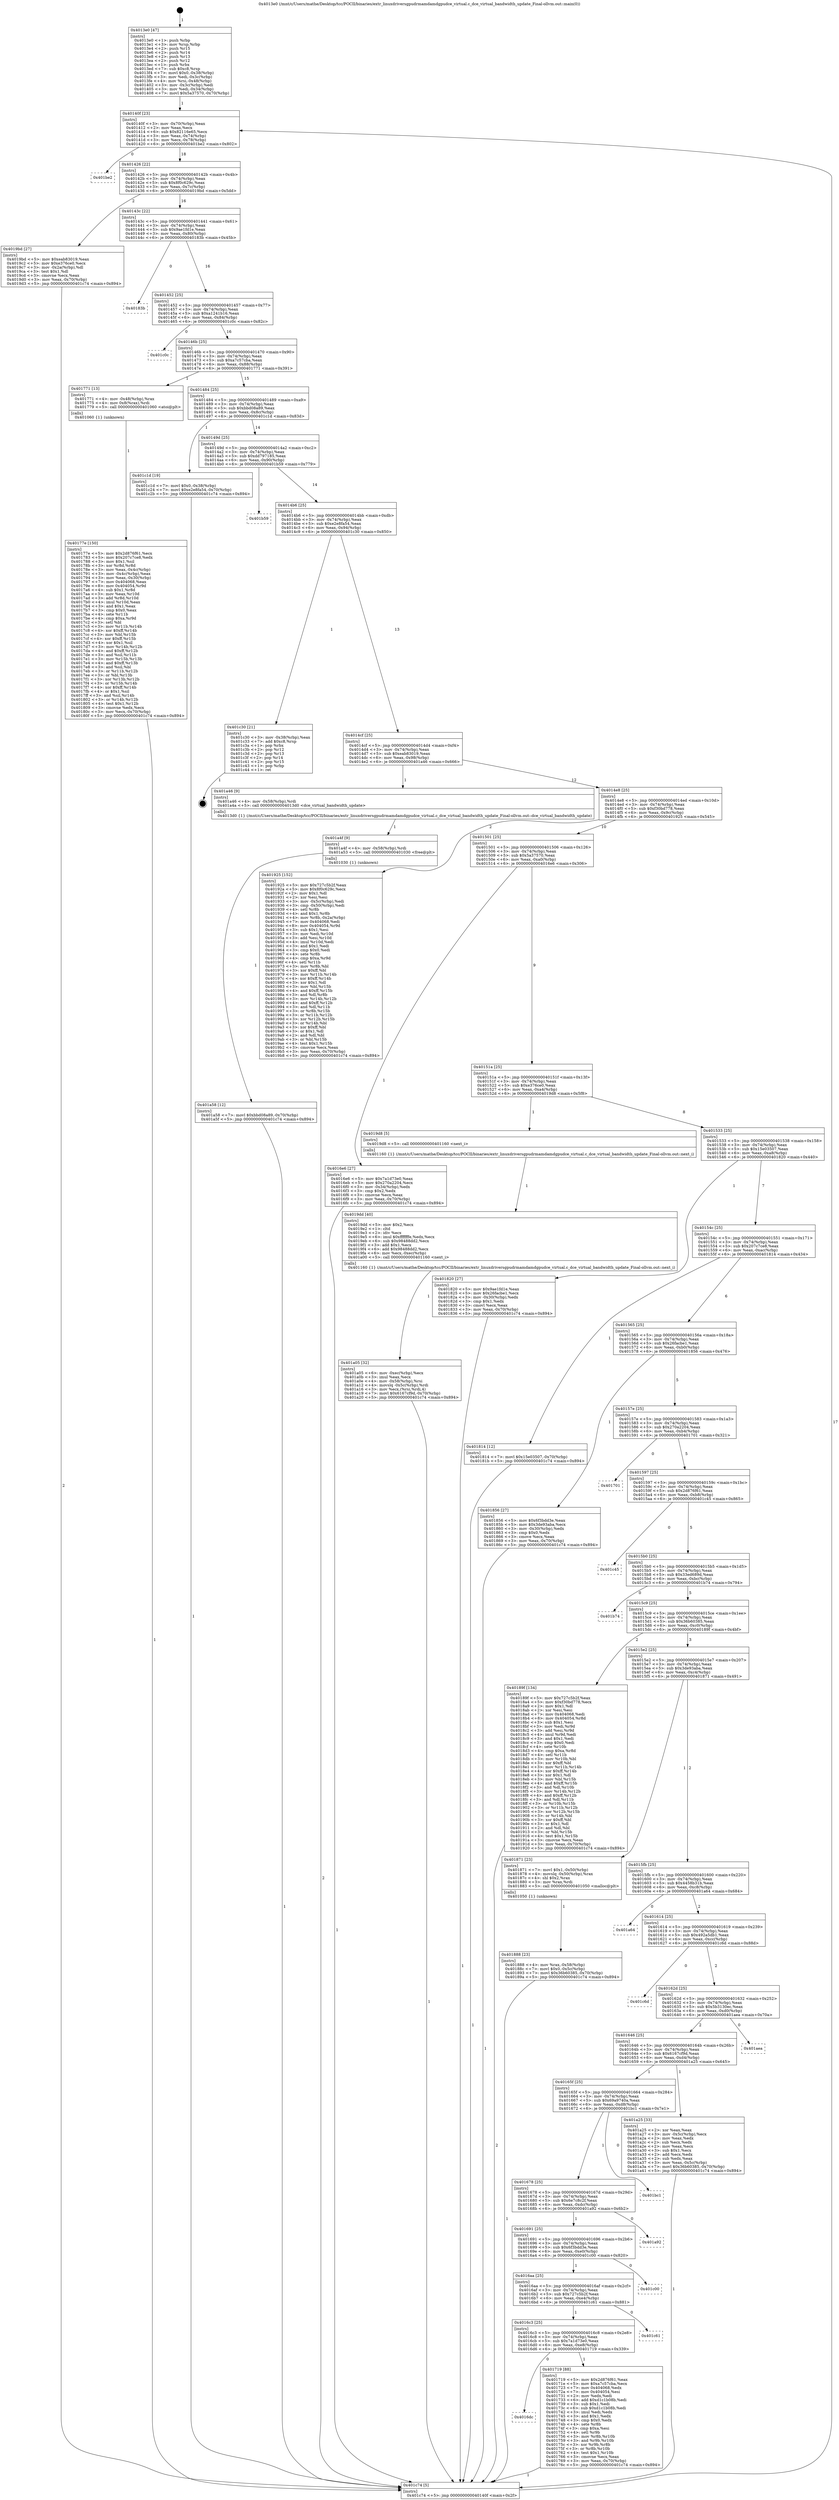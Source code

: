 digraph "0x4013e0" {
  label = "0x4013e0 (/mnt/c/Users/mathe/Desktop/tcc/POCII/binaries/extr_linuxdriversgpudrmamdamdgpudce_virtual.c_dce_virtual_bandwidth_update_Final-ollvm.out::main(0))"
  labelloc = "t"
  node[shape=record]

  Entry [label="",width=0.3,height=0.3,shape=circle,fillcolor=black,style=filled]
  "0x40140f" [label="{
     0x40140f [23]\l
     | [instrs]\l
     &nbsp;&nbsp;0x40140f \<+3\>: mov -0x70(%rbp),%eax\l
     &nbsp;&nbsp;0x401412 \<+2\>: mov %eax,%ecx\l
     &nbsp;&nbsp;0x401414 \<+6\>: sub $0x82116e65,%ecx\l
     &nbsp;&nbsp;0x40141a \<+3\>: mov %eax,-0x74(%rbp)\l
     &nbsp;&nbsp;0x40141d \<+3\>: mov %ecx,-0x78(%rbp)\l
     &nbsp;&nbsp;0x401420 \<+6\>: je 0000000000401be2 \<main+0x802\>\l
  }"]
  "0x401be2" [label="{
     0x401be2\l
  }", style=dashed]
  "0x401426" [label="{
     0x401426 [22]\l
     | [instrs]\l
     &nbsp;&nbsp;0x401426 \<+5\>: jmp 000000000040142b \<main+0x4b\>\l
     &nbsp;&nbsp;0x40142b \<+3\>: mov -0x74(%rbp),%eax\l
     &nbsp;&nbsp;0x40142e \<+5\>: sub $0x8f0c629c,%eax\l
     &nbsp;&nbsp;0x401433 \<+3\>: mov %eax,-0x7c(%rbp)\l
     &nbsp;&nbsp;0x401436 \<+6\>: je 00000000004019bd \<main+0x5dd\>\l
  }"]
  Exit [label="",width=0.3,height=0.3,shape=circle,fillcolor=black,style=filled,peripheries=2]
  "0x4019bd" [label="{
     0x4019bd [27]\l
     | [instrs]\l
     &nbsp;&nbsp;0x4019bd \<+5\>: mov $0xeab83019,%eax\l
     &nbsp;&nbsp;0x4019c2 \<+5\>: mov $0xe376ce0,%ecx\l
     &nbsp;&nbsp;0x4019c7 \<+3\>: mov -0x2a(%rbp),%dl\l
     &nbsp;&nbsp;0x4019ca \<+3\>: test $0x1,%dl\l
     &nbsp;&nbsp;0x4019cd \<+3\>: cmovne %ecx,%eax\l
     &nbsp;&nbsp;0x4019d0 \<+3\>: mov %eax,-0x70(%rbp)\l
     &nbsp;&nbsp;0x4019d3 \<+5\>: jmp 0000000000401c74 \<main+0x894\>\l
  }"]
  "0x40143c" [label="{
     0x40143c [22]\l
     | [instrs]\l
     &nbsp;&nbsp;0x40143c \<+5\>: jmp 0000000000401441 \<main+0x61\>\l
     &nbsp;&nbsp;0x401441 \<+3\>: mov -0x74(%rbp),%eax\l
     &nbsp;&nbsp;0x401444 \<+5\>: sub $0x9ae1fd1e,%eax\l
     &nbsp;&nbsp;0x401449 \<+3\>: mov %eax,-0x80(%rbp)\l
     &nbsp;&nbsp;0x40144c \<+6\>: je 000000000040183b \<main+0x45b\>\l
  }"]
  "0x401a58" [label="{
     0x401a58 [12]\l
     | [instrs]\l
     &nbsp;&nbsp;0x401a58 \<+7\>: movl $0xbbd08a89,-0x70(%rbp)\l
     &nbsp;&nbsp;0x401a5f \<+5\>: jmp 0000000000401c74 \<main+0x894\>\l
  }"]
  "0x40183b" [label="{
     0x40183b\l
  }", style=dashed]
  "0x401452" [label="{
     0x401452 [25]\l
     | [instrs]\l
     &nbsp;&nbsp;0x401452 \<+5\>: jmp 0000000000401457 \<main+0x77\>\l
     &nbsp;&nbsp;0x401457 \<+3\>: mov -0x74(%rbp),%eax\l
     &nbsp;&nbsp;0x40145a \<+5\>: sub $0xa1241b16,%eax\l
     &nbsp;&nbsp;0x40145f \<+6\>: mov %eax,-0x84(%rbp)\l
     &nbsp;&nbsp;0x401465 \<+6\>: je 0000000000401c0c \<main+0x82c\>\l
  }"]
  "0x401a4f" [label="{
     0x401a4f [9]\l
     | [instrs]\l
     &nbsp;&nbsp;0x401a4f \<+4\>: mov -0x58(%rbp),%rdi\l
     &nbsp;&nbsp;0x401a53 \<+5\>: call 0000000000401030 \<free@plt\>\l
     | [calls]\l
     &nbsp;&nbsp;0x401030 \{1\} (unknown)\l
  }"]
  "0x401c0c" [label="{
     0x401c0c\l
  }", style=dashed]
  "0x40146b" [label="{
     0x40146b [25]\l
     | [instrs]\l
     &nbsp;&nbsp;0x40146b \<+5\>: jmp 0000000000401470 \<main+0x90\>\l
     &nbsp;&nbsp;0x401470 \<+3\>: mov -0x74(%rbp),%eax\l
     &nbsp;&nbsp;0x401473 \<+5\>: sub $0xa7c57cba,%eax\l
     &nbsp;&nbsp;0x401478 \<+6\>: mov %eax,-0x88(%rbp)\l
     &nbsp;&nbsp;0x40147e \<+6\>: je 0000000000401771 \<main+0x391\>\l
  }"]
  "0x401a05" [label="{
     0x401a05 [32]\l
     | [instrs]\l
     &nbsp;&nbsp;0x401a05 \<+6\>: mov -0xec(%rbp),%ecx\l
     &nbsp;&nbsp;0x401a0b \<+3\>: imul %eax,%ecx\l
     &nbsp;&nbsp;0x401a0e \<+4\>: mov -0x58(%rbp),%rsi\l
     &nbsp;&nbsp;0x401a12 \<+4\>: movslq -0x5c(%rbp),%rdi\l
     &nbsp;&nbsp;0x401a16 \<+3\>: mov %ecx,(%rsi,%rdi,4)\l
     &nbsp;&nbsp;0x401a19 \<+7\>: movl $0x6167cf9d,-0x70(%rbp)\l
     &nbsp;&nbsp;0x401a20 \<+5\>: jmp 0000000000401c74 \<main+0x894\>\l
  }"]
  "0x401771" [label="{
     0x401771 [13]\l
     | [instrs]\l
     &nbsp;&nbsp;0x401771 \<+4\>: mov -0x48(%rbp),%rax\l
     &nbsp;&nbsp;0x401775 \<+4\>: mov 0x8(%rax),%rdi\l
     &nbsp;&nbsp;0x401779 \<+5\>: call 0000000000401060 \<atoi@plt\>\l
     | [calls]\l
     &nbsp;&nbsp;0x401060 \{1\} (unknown)\l
  }"]
  "0x401484" [label="{
     0x401484 [25]\l
     | [instrs]\l
     &nbsp;&nbsp;0x401484 \<+5\>: jmp 0000000000401489 \<main+0xa9\>\l
     &nbsp;&nbsp;0x401489 \<+3\>: mov -0x74(%rbp),%eax\l
     &nbsp;&nbsp;0x40148c \<+5\>: sub $0xbbd08a89,%eax\l
     &nbsp;&nbsp;0x401491 \<+6\>: mov %eax,-0x8c(%rbp)\l
     &nbsp;&nbsp;0x401497 \<+6\>: je 0000000000401c1d \<main+0x83d\>\l
  }"]
  "0x4019dd" [label="{
     0x4019dd [40]\l
     | [instrs]\l
     &nbsp;&nbsp;0x4019dd \<+5\>: mov $0x2,%ecx\l
     &nbsp;&nbsp;0x4019e2 \<+1\>: cltd\l
     &nbsp;&nbsp;0x4019e3 \<+2\>: idiv %ecx\l
     &nbsp;&nbsp;0x4019e5 \<+6\>: imul $0xfffffffe,%edx,%ecx\l
     &nbsp;&nbsp;0x4019eb \<+6\>: sub $0x98488dd2,%ecx\l
     &nbsp;&nbsp;0x4019f1 \<+3\>: add $0x1,%ecx\l
     &nbsp;&nbsp;0x4019f4 \<+6\>: add $0x98488dd2,%ecx\l
     &nbsp;&nbsp;0x4019fa \<+6\>: mov %ecx,-0xec(%rbp)\l
     &nbsp;&nbsp;0x401a00 \<+5\>: call 0000000000401160 \<next_i\>\l
     | [calls]\l
     &nbsp;&nbsp;0x401160 \{1\} (/mnt/c/Users/mathe/Desktop/tcc/POCII/binaries/extr_linuxdriversgpudrmamdamdgpudce_virtual.c_dce_virtual_bandwidth_update_Final-ollvm.out::next_i)\l
  }"]
  "0x401c1d" [label="{
     0x401c1d [19]\l
     | [instrs]\l
     &nbsp;&nbsp;0x401c1d \<+7\>: movl $0x0,-0x38(%rbp)\l
     &nbsp;&nbsp;0x401c24 \<+7\>: movl $0xe2e8fa54,-0x70(%rbp)\l
     &nbsp;&nbsp;0x401c2b \<+5\>: jmp 0000000000401c74 \<main+0x894\>\l
  }"]
  "0x40149d" [label="{
     0x40149d [25]\l
     | [instrs]\l
     &nbsp;&nbsp;0x40149d \<+5\>: jmp 00000000004014a2 \<main+0xc2\>\l
     &nbsp;&nbsp;0x4014a2 \<+3\>: mov -0x74(%rbp),%eax\l
     &nbsp;&nbsp;0x4014a5 \<+5\>: sub $0xdd797185,%eax\l
     &nbsp;&nbsp;0x4014aa \<+6\>: mov %eax,-0x90(%rbp)\l
     &nbsp;&nbsp;0x4014b0 \<+6\>: je 0000000000401b59 \<main+0x779\>\l
  }"]
  "0x401888" [label="{
     0x401888 [23]\l
     | [instrs]\l
     &nbsp;&nbsp;0x401888 \<+4\>: mov %rax,-0x58(%rbp)\l
     &nbsp;&nbsp;0x40188c \<+7\>: movl $0x0,-0x5c(%rbp)\l
     &nbsp;&nbsp;0x401893 \<+7\>: movl $0x36b60385,-0x70(%rbp)\l
     &nbsp;&nbsp;0x40189a \<+5\>: jmp 0000000000401c74 \<main+0x894\>\l
  }"]
  "0x401b59" [label="{
     0x401b59\l
  }", style=dashed]
  "0x4014b6" [label="{
     0x4014b6 [25]\l
     | [instrs]\l
     &nbsp;&nbsp;0x4014b6 \<+5\>: jmp 00000000004014bb \<main+0xdb\>\l
     &nbsp;&nbsp;0x4014bb \<+3\>: mov -0x74(%rbp),%eax\l
     &nbsp;&nbsp;0x4014be \<+5\>: sub $0xe2e8fa54,%eax\l
     &nbsp;&nbsp;0x4014c3 \<+6\>: mov %eax,-0x94(%rbp)\l
     &nbsp;&nbsp;0x4014c9 \<+6\>: je 0000000000401c30 \<main+0x850\>\l
  }"]
  "0x40177e" [label="{
     0x40177e [150]\l
     | [instrs]\l
     &nbsp;&nbsp;0x40177e \<+5\>: mov $0x2d876f61,%ecx\l
     &nbsp;&nbsp;0x401783 \<+5\>: mov $0x207c7ce8,%edx\l
     &nbsp;&nbsp;0x401788 \<+3\>: mov $0x1,%sil\l
     &nbsp;&nbsp;0x40178b \<+3\>: xor %r8d,%r8d\l
     &nbsp;&nbsp;0x40178e \<+3\>: mov %eax,-0x4c(%rbp)\l
     &nbsp;&nbsp;0x401791 \<+3\>: mov -0x4c(%rbp),%eax\l
     &nbsp;&nbsp;0x401794 \<+3\>: mov %eax,-0x30(%rbp)\l
     &nbsp;&nbsp;0x401797 \<+7\>: mov 0x404068,%eax\l
     &nbsp;&nbsp;0x40179e \<+8\>: mov 0x404054,%r9d\l
     &nbsp;&nbsp;0x4017a6 \<+4\>: sub $0x1,%r8d\l
     &nbsp;&nbsp;0x4017aa \<+3\>: mov %eax,%r10d\l
     &nbsp;&nbsp;0x4017ad \<+3\>: add %r8d,%r10d\l
     &nbsp;&nbsp;0x4017b0 \<+4\>: imul %r10d,%eax\l
     &nbsp;&nbsp;0x4017b4 \<+3\>: and $0x1,%eax\l
     &nbsp;&nbsp;0x4017b7 \<+3\>: cmp $0x0,%eax\l
     &nbsp;&nbsp;0x4017ba \<+4\>: sete %r11b\l
     &nbsp;&nbsp;0x4017be \<+4\>: cmp $0xa,%r9d\l
     &nbsp;&nbsp;0x4017c2 \<+3\>: setl %bl\l
     &nbsp;&nbsp;0x4017c5 \<+3\>: mov %r11b,%r14b\l
     &nbsp;&nbsp;0x4017c8 \<+4\>: xor $0xff,%r14b\l
     &nbsp;&nbsp;0x4017cc \<+3\>: mov %bl,%r15b\l
     &nbsp;&nbsp;0x4017cf \<+4\>: xor $0xff,%r15b\l
     &nbsp;&nbsp;0x4017d3 \<+4\>: xor $0x1,%sil\l
     &nbsp;&nbsp;0x4017d7 \<+3\>: mov %r14b,%r12b\l
     &nbsp;&nbsp;0x4017da \<+4\>: and $0xff,%r12b\l
     &nbsp;&nbsp;0x4017de \<+3\>: and %sil,%r11b\l
     &nbsp;&nbsp;0x4017e1 \<+3\>: mov %r15b,%r13b\l
     &nbsp;&nbsp;0x4017e4 \<+4\>: and $0xff,%r13b\l
     &nbsp;&nbsp;0x4017e8 \<+3\>: and %sil,%bl\l
     &nbsp;&nbsp;0x4017eb \<+3\>: or %r11b,%r12b\l
     &nbsp;&nbsp;0x4017ee \<+3\>: or %bl,%r13b\l
     &nbsp;&nbsp;0x4017f1 \<+3\>: xor %r13b,%r12b\l
     &nbsp;&nbsp;0x4017f4 \<+3\>: or %r15b,%r14b\l
     &nbsp;&nbsp;0x4017f7 \<+4\>: xor $0xff,%r14b\l
     &nbsp;&nbsp;0x4017fb \<+4\>: or $0x1,%sil\l
     &nbsp;&nbsp;0x4017ff \<+3\>: and %sil,%r14b\l
     &nbsp;&nbsp;0x401802 \<+3\>: or %r14b,%r12b\l
     &nbsp;&nbsp;0x401805 \<+4\>: test $0x1,%r12b\l
     &nbsp;&nbsp;0x401809 \<+3\>: cmovne %edx,%ecx\l
     &nbsp;&nbsp;0x40180c \<+3\>: mov %ecx,-0x70(%rbp)\l
     &nbsp;&nbsp;0x40180f \<+5\>: jmp 0000000000401c74 \<main+0x894\>\l
  }"]
  "0x401c30" [label="{
     0x401c30 [21]\l
     | [instrs]\l
     &nbsp;&nbsp;0x401c30 \<+3\>: mov -0x38(%rbp),%eax\l
     &nbsp;&nbsp;0x401c33 \<+7\>: add $0xc8,%rsp\l
     &nbsp;&nbsp;0x401c3a \<+1\>: pop %rbx\l
     &nbsp;&nbsp;0x401c3b \<+2\>: pop %r12\l
     &nbsp;&nbsp;0x401c3d \<+2\>: pop %r13\l
     &nbsp;&nbsp;0x401c3f \<+2\>: pop %r14\l
     &nbsp;&nbsp;0x401c41 \<+2\>: pop %r15\l
     &nbsp;&nbsp;0x401c43 \<+1\>: pop %rbp\l
     &nbsp;&nbsp;0x401c44 \<+1\>: ret\l
  }"]
  "0x4014cf" [label="{
     0x4014cf [25]\l
     | [instrs]\l
     &nbsp;&nbsp;0x4014cf \<+5\>: jmp 00000000004014d4 \<main+0xf4\>\l
     &nbsp;&nbsp;0x4014d4 \<+3\>: mov -0x74(%rbp),%eax\l
     &nbsp;&nbsp;0x4014d7 \<+5\>: sub $0xeab83019,%eax\l
     &nbsp;&nbsp;0x4014dc \<+6\>: mov %eax,-0x98(%rbp)\l
     &nbsp;&nbsp;0x4014e2 \<+6\>: je 0000000000401a46 \<main+0x666\>\l
  }"]
  "0x4016dc" [label="{
     0x4016dc\l
  }", style=dashed]
  "0x401a46" [label="{
     0x401a46 [9]\l
     | [instrs]\l
     &nbsp;&nbsp;0x401a46 \<+4\>: mov -0x58(%rbp),%rdi\l
     &nbsp;&nbsp;0x401a4a \<+5\>: call 00000000004013d0 \<dce_virtual_bandwidth_update\>\l
     | [calls]\l
     &nbsp;&nbsp;0x4013d0 \{1\} (/mnt/c/Users/mathe/Desktop/tcc/POCII/binaries/extr_linuxdriversgpudrmamdamdgpudce_virtual.c_dce_virtual_bandwidth_update_Final-ollvm.out::dce_virtual_bandwidth_update)\l
  }"]
  "0x4014e8" [label="{
     0x4014e8 [25]\l
     | [instrs]\l
     &nbsp;&nbsp;0x4014e8 \<+5\>: jmp 00000000004014ed \<main+0x10d\>\l
     &nbsp;&nbsp;0x4014ed \<+3\>: mov -0x74(%rbp),%eax\l
     &nbsp;&nbsp;0x4014f0 \<+5\>: sub $0xf30bd778,%eax\l
     &nbsp;&nbsp;0x4014f5 \<+6\>: mov %eax,-0x9c(%rbp)\l
     &nbsp;&nbsp;0x4014fb \<+6\>: je 0000000000401925 \<main+0x545\>\l
  }"]
  "0x401719" [label="{
     0x401719 [88]\l
     | [instrs]\l
     &nbsp;&nbsp;0x401719 \<+5\>: mov $0x2d876f61,%eax\l
     &nbsp;&nbsp;0x40171e \<+5\>: mov $0xa7c57cba,%ecx\l
     &nbsp;&nbsp;0x401723 \<+7\>: mov 0x404068,%edx\l
     &nbsp;&nbsp;0x40172a \<+7\>: mov 0x404054,%esi\l
     &nbsp;&nbsp;0x401731 \<+2\>: mov %edx,%edi\l
     &nbsp;&nbsp;0x401733 \<+6\>: add $0xd1c1b08b,%edi\l
     &nbsp;&nbsp;0x401739 \<+3\>: sub $0x1,%edi\l
     &nbsp;&nbsp;0x40173c \<+6\>: sub $0xd1c1b08b,%edi\l
     &nbsp;&nbsp;0x401742 \<+3\>: imul %edi,%edx\l
     &nbsp;&nbsp;0x401745 \<+3\>: and $0x1,%edx\l
     &nbsp;&nbsp;0x401748 \<+3\>: cmp $0x0,%edx\l
     &nbsp;&nbsp;0x40174b \<+4\>: sete %r8b\l
     &nbsp;&nbsp;0x40174f \<+3\>: cmp $0xa,%esi\l
     &nbsp;&nbsp;0x401752 \<+4\>: setl %r9b\l
     &nbsp;&nbsp;0x401756 \<+3\>: mov %r8b,%r10b\l
     &nbsp;&nbsp;0x401759 \<+3\>: and %r9b,%r10b\l
     &nbsp;&nbsp;0x40175c \<+3\>: xor %r9b,%r8b\l
     &nbsp;&nbsp;0x40175f \<+3\>: or %r8b,%r10b\l
     &nbsp;&nbsp;0x401762 \<+4\>: test $0x1,%r10b\l
     &nbsp;&nbsp;0x401766 \<+3\>: cmovne %ecx,%eax\l
     &nbsp;&nbsp;0x401769 \<+3\>: mov %eax,-0x70(%rbp)\l
     &nbsp;&nbsp;0x40176c \<+5\>: jmp 0000000000401c74 \<main+0x894\>\l
  }"]
  "0x401925" [label="{
     0x401925 [152]\l
     | [instrs]\l
     &nbsp;&nbsp;0x401925 \<+5\>: mov $0x727c5b2f,%eax\l
     &nbsp;&nbsp;0x40192a \<+5\>: mov $0x8f0c629c,%ecx\l
     &nbsp;&nbsp;0x40192f \<+2\>: mov $0x1,%dl\l
     &nbsp;&nbsp;0x401931 \<+2\>: xor %esi,%esi\l
     &nbsp;&nbsp;0x401933 \<+3\>: mov -0x5c(%rbp),%edi\l
     &nbsp;&nbsp;0x401936 \<+3\>: cmp -0x50(%rbp),%edi\l
     &nbsp;&nbsp;0x401939 \<+4\>: setl %r8b\l
     &nbsp;&nbsp;0x40193d \<+4\>: and $0x1,%r8b\l
     &nbsp;&nbsp;0x401941 \<+4\>: mov %r8b,-0x2a(%rbp)\l
     &nbsp;&nbsp;0x401945 \<+7\>: mov 0x404068,%edi\l
     &nbsp;&nbsp;0x40194c \<+8\>: mov 0x404054,%r9d\l
     &nbsp;&nbsp;0x401954 \<+3\>: sub $0x1,%esi\l
     &nbsp;&nbsp;0x401957 \<+3\>: mov %edi,%r10d\l
     &nbsp;&nbsp;0x40195a \<+3\>: add %esi,%r10d\l
     &nbsp;&nbsp;0x40195d \<+4\>: imul %r10d,%edi\l
     &nbsp;&nbsp;0x401961 \<+3\>: and $0x1,%edi\l
     &nbsp;&nbsp;0x401964 \<+3\>: cmp $0x0,%edi\l
     &nbsp;&nbsp;0x401967 \<+4\>: sete %r8b\l
     &nbsp;&nbsp;0x40196b \<+4\>: cmp $0xa,%r9d\l
     &nbsp;&nbsp;0x40196f \<+4\>: setl %r11b\l
     &nbsp;&nbsp;0x401973 \<+3\>: mov %r8b,%bl\l
     &nbsp;&nbsp;0x401976 \<+3\>: xor $0xff,%bl\l
     &nbsp;&nbsp;0x401979 \<+3\>: mov %r11b,%r14b\l
     &nbsp;&nbsp;0x40197c \<+4\>: xor $0xff,%r14b\l
     &nbsp;&nbsp;0x401980 \<+3\>: xor $0x1,%dl\l
     &nbsp;&nbsp;0x401983 \<+3\>: mov %bl,%r15b\l
     &nbsp;&nbsp;0x401986 \<+4\>: and $0xff,%r15b\l
     &nbsp;&nbsp;0x40198a \<+3\>: and %dl,%r8b\l
     &nbsp;&nbsp;0x40198d \<+3\>: mov %r14b,%r12b\l
     &nbsp;&nbsp;0x401990 \<+4\>: and $0xff,%r12b\l
     &nbsp;&nbsp;0x401994 \<+3\>: and %dl,%r11b\l
     &nbsp;&nbsp;0x401997 \<+3\>: or %r8b,%r15b\l
     &nbsp;&nbsp;0x40199a \<+3\>: or %r11b,%r12b\l
     &nbsp;&nbsp;0x40199d \<+3\>: xor %r12b,%r15b\l
     &nbsp;&nbsp;0x4019a0 \<+3\>: or %r14b,%bl\l
     &nbsp;&nbsp;0x4019a3 \<+3\>: xor $0xff,%bl\l
     &nbsp;&nbsp;0x4019a6 \<+3\>: or $0x1,%dl\l
     &nbsp;&nbsp;0x4019a9 \<+2\>: and %dl,%bl\l
     &nbsp;&nbsp;0x4019ab \<+3\>: or %bl,%r15b\l
     &nbsp;&nbsp;0x4019ae \<+4\>: test $0x1,%r15b\l
     &nbsp;&nbsp;0x4019b2 \<+3\>: cmovne %ecx,%eax\l
     &nbsp;&nbsp;0x4019b5 \<+3\>: mov %eax,-0x70(%rbp)\l
     &nbsp;&nbsp;0x4019b8 \<+5\>: jmp 0000000000401c74 \<main+0x894\>\l
  }"]
  "0x401501" [label="{
     0x401501 [25]\l
     | [instrs]\l
     &nbsp;&nbsp;0x401501 \<+5\>: jmp 0000000000401506 \<main+0x126\>\l
     &nbsp;&nbsp;0x401506 \<+3\>: mov -0x74(%rbp),%eax\l
     &nbsp;&nbsp;0x401509 \<+5\>: sub $0x5a37570,%eax\l
     &nbsp;&nbsp;0x40150e \<+6\>: mov %eax,-0xa0(%rbp)\l
     &nbsp;&nbsp;0x401514 \<+6\>: je 00000000004016e6 \<main+0x306\>\l
  }"]
  "0x4016c3" [label="{
     0x4016c3 [25]\l
     | [instrs]\l
     &nbsp;&nbsp;0x4016c3 \<+5\>: jmp 00000000004016c8 \<main+0x2e8\>\l
     &nbsp;&nbsp;0x4016c8 \<+3\>: mov -0x74(%rbp),%eax\l
     &nbsp;&nbsp;0x4016cb \<+5\>: sub $0x7a1d73e0,%eax\l
     &nbsp;&nbsp;0x4016d0 \<+6\>: mov %eax,-0xe8(%rbp)\l
     &nbsp;&nbsp;0x4016d6 \<+6\>: je 0000000000401719 \<main+0x339\>\l
  }"]
  "0x4016e6" [label="{
     0x4016e6 [27]\l
     | [instrs]\l
     &nbsp;&nbsp;0x4016e6 \<+5\>: mov $0x7a1d73e0,%eax\l
     &nbsp;&nbsp;0x4016eb \<+5\>: mov $0x270a2204,%ecx\l
     &nbsp;&nbsp;0x4016f0 \<+3\>: mov -0x34(%rbp),%edx\l
     &nbsp;&nbsp;0x4016f3 \<+3\>: cmp $0x2,%edx\l
     &nbsp;&nbsp;0x4016f6 \<+3\>: cmovne %ecx,%eax\l
     &nbsp;&nbsp;0x4016f9 \<+3\>: mov %eax,-0x70(%rbp)\l
     &nbsp;&nbsp;0x4016fc \<+5\>: jmp 0000000000401c74 \<main+0x894\>\l
  }"]
  "0x40151a" [label="{
     0x40151a [25]\l
     | [instrs]\l
     &nbsp;&nbsp;0x40151a \<+5\>: jmp 000000000040151f \<main+0x13f\>\l
     &nbsp;&nbsp;0x40151f \<+3\>: mov -0x74(%rbp),%eax\l
     &nbsp;&nbsp;0x401522 \<+5\>: sub $0xe376ce0,%eax\l
     &nbsp;&nbsp;0x401527 \<+6\>: mov %eax,-0xa4(%rbp)\l
     &nbsp;&nbsp;0x40152d \<+6\>: je 00000000004019d8 \<main+0x5f8\>\l
  }"]
  "0x401c74" [label="{
     0x401c74 [5]\l
     | [instrs]\l
     &nbsp;&nbsp;0x401c74 \<+5\>: jmp 000000000040140f \<main+0x2f\>\l
  }"]
  "0x4013e0" [label="{
     0x4013e0 [47]\l
     | [instrs]\l
     &nbsp;&nbsp;0x4013e0 \<+1\>: push %rbp\l
     &nbsp;&nbsp;0x4013e1 \<+3\>: mov %rsp,%rbp\l
     &nbsp;&nbsp;0x4013e4 \<+2\>: push %r15\l
     &nbsp;&nbsp;0x4013e6 \<+2\>: push %r14\l
     &nbsp;&nbsp;0x4013e8 \<+2\>: push %r13\l
     &nbsp;&nbsp;0x4013ea \<+2\>: push %r12\l
     &nbsp;&nbsp;0x4013ec \<+1\>: push %rbx\l
     &nbsp;&nbsp;0x4013ed \<+7\>: sub $0xc8,%rsp\l
     &nbsp;&nbsp;0x4013f4 \<+7\>: movl $0x0,-0x38(%rbp)\l
     &nbsp;&nbsp;0x4013fb \<+3\>: mov %edi,-0x3c(%rbp)\l
     &nbsp;&nbsp;0x4013fe \<+4\>: mov %rsi,-0x48(%rbp)\l
     &nbsp;&nbsp;0x401402 \<+3\>: mov -0x3c(%rbp),%edi\l
     &nbsp;&nbsp;0x401405 \<+3\>: mov %edi,-0x34(%rbp)\l
     &nbsp;&nbsp;0x401408 \<+7\>: movl $0x5a37570,-0x70(%rbp)\l
  }"]
  "0x401c61" [label="{
     0x401c61\l
  }", style=dashed]
  "0x4019d8" [label="{
     0x4019d8 [5]\l
     | [instrs]\l
     &nbsp;&nbsp;0x4019d8 \<+5\>: call 0000000000401160 \<next_i\>\l
     | [calls]\l
     &nbsp;&nbsp;0x401160 \{1\} (/mnt/c/Users/mathe/Desktop/tcc/POCII/binaries/extr_linuxdriversgpudrmamdamdgpudce_virtual.c_dce_virtual_bandwidth_update_Final-ollvm.out::next_i)\l
  }"]
  "0x401533" [label="{
     0x401533 [25]\l
     | [instrs]\l
     &nbsp;&nbsp;0x401533 \<+5\>: jmp 0000000000401538 \<main+0x158\>\l
     &nbsp;&nbsp;0x401538 \<+3\>: mov -0x74(%rbp),%eax\l
     &nbsp;&nbsp;0x40153b \<+5\>: sub $0x15e03507,%eax\l
     &nbsp;&nbsp;0x401540 \<+6\>: mov %eax,-0xa8(%rbp)\l
     &nbsp;&nbsp;0x401546 \<+6\>: je 0000000000401820 \<main+0x440\>\l
  }"]
  "0x4016aa" [label="{
     0x4016aa [25]\l
     | [instrs]\l
     &nbsp;&nbsp;0x4016aa \<+5\>: jmp 00000000004016af \<main+0x2cf\>\l
     &nbsp;&nbsp;0x4016af \<+3\>: mov -0x74(%rbp),%eax\l
     &nbsp;&nbsp;0x4016b2 \<+5\>: sub $0x727c5b2f,%eax\l
     &nbsp;&nbsp;0x4016b7 \<+6\>: mov %eax,-0xe4(%rbp)\l
     &nbsp;&nbsp;0x4016bd \<+6\>: je 0000000000401c61 \<main+0x881\>\l
  }"]
  "0x401820" [label="{
     0x401820 [27]\l
     | [instrs]\l
     &nbsp;&nbsp;0x401820 \<+5\>: mov $0x9ae1fd1e,%eax\l
     &nbsp;&nbsp;0x401825 \<+5\>: mov $0x26facbe1,%ecx\l
     &nbsp;&nbsp;0x40182a \<+3\>: mov -0x30(%rbp),%edx\l
     &nbsp;&nbsp;0x40182d \<+3\>: cmp $0x1,%edx\l
     &nbsp;&nbsp;0x401830 \<+3\>: cmovl %ecx,%eax\l
     &nbsp;&nbsp;0x401833 \<+3\>: mov %eax,-0x70(%rbp)\l
     &nbsp;&nbsp;0x401836 \<+5\>: jmp 0000000000401c74 \<main+0x894\>\l
  }"]
  "0x40154c" [label="{
     0x40154c [25]\l
     | [instrs]\l
     &nbsp;&nbsp;0x40154c \<+5\>: jmp 0000000000401551 \<main+0x171\>\l
     &nbsp;&nbsp;0x401551 \<+3\>: mov -0x74(%rbp),%eax\l
     &nbsp;&nbsp;0x401554 \<+5\>: sub $0x207c7ce8,%eax\l
     &nbsp;&nbsp;0x401559 \<+6\>: mov %eax,-0xac(%rbp)\l
     &nbsp;&nbsp;0x40155f \<+6\>: je 0000000000401814 \<main+0x434\>\l
  }"]
  "0x401c00" [label="{
     0x401c00\l
  }", style=dashed]
  "0x401814" [label="{
     0x401814 [12]\l
     | [instrs]\l
     &nbsp;&nbsp;0x401814 \<+7\>: movl $0x15e03507,-0x70(%rbp)\l
     &nbsp;&nbsp;0x40181b \<+5\>: jmp 0000000000401c74 \<main+0x894\>\l
  }"]
  "0x401565" [label="{
     0x401565 [25]\l
     | [instrs]\l
     &nbsp;&nbsp;0x401565 \<+5\>: jmp 000000000040156a \<main+0x18a\>\l
     &nbsp;&nbsp;0x40156a \<+3\>: mov -0x74(%rbp),%eax\l
     &nbsp;&nbsp;0x40156d \<+5\>: sub $0x26facbe1,%eax\l
     &nbsp;&nbsp;0x401572 \<+6\>: mov %eax,-0xb0(%rbp)\l
     &nbsp;&nbsp;0x401578 \<+6\>: je 0000000000401856 \<main+0x476\>\l
  }"]
  "0x401691" [label="{
     0x401691 [25]\l
     | [instrs]\l
     &nbsp;&nbsp;0x401691 \<+5\>: jmp 0000000000401696 \<main+0x2b6\>\l
     &nbsp;&nbsp;0x401696 \<+3\>: mov -0x74(%rbp),%eax\l
     &nbsp;&nbsp;0x401699 \<+5\>: sub $0x6f3bdd3e,%eax\l
     &nbsp;&nbsp;0x40169e \<+6\>: mov %eax,-0xe0(%rbp)\l
     &nbsp;&nbsp;0x4016a4 \<+6\>: je 0000000000401c00 \<main+0x820\>\l
  }"]
  "0x401856" [label="{
     0x401856 [27]\l
     | [instrs]\l
     &nbsp;&nbsp;0x401856 \<+5\>: mov $0x6f3bdd3e,%eax\l
     &nbsp;&nbsp;0x40185b \<+5\>: mov $0x3de93aba,%ecx\l
     &nbsp;&nbsp;0x401860 \<+3\>: mov -0x30(%rbp),%edx\l
     &nbsp;&nbsp;0x401863 \<+3\>: cmp $0x0,%edx\l
     &nbsp;&nbsp;0x401866 \<+3\>: cmove %ecx,%eax\l
     &nbsp;&nbsp;0x401869 \<+3\>: mov %eax,-0x70(%rbp)\l
     &nbsp;&nbsp;0x40186c \<+5\>: jmp 0000000000401c74 \<main+0x894\>\l
  }"]
  "0x40157e" [label="{
     0x40157e [25]\l
     | [instrs]\l
     &nbsp;&nbsp;0x40157e \<+5\>: jmp 0000000000401583 \<main+0x1a3\>\l
     &nbsp;&nbsp;0x401583 \<+3\>: mov -0x74(%rbp),%eax\l
     &nbsp;&nbsp;0x401586 \<+5\>: sub $0x270a2204,%eax\l
     &nbsp;&nbsp;0x40158b \<+6\>: mov %eax,-0xb4(%rbp)\l
     &nbsp;&nbsp;0x401591 \<+6\>: je 0000000000401701 \<main+0x321\>\l
  }"]
  "0x401a92" [label="{
     0x401a92\l
  }", style=dashed]
  "0x401701" [label="{
     0x401701\l
  }", style=dashed]
  "0x401597" [label="{
     0x401597 [25]\l
     | [instrs]\l
     &nbsp;&nbsp;0x401597 \<+5\>: jmp 000000000040159c \<main+0x1bc\>\l
     &nbsp;&nbsp;0x40159c \<+3\>: mov -0x74(%rbp),%eax\l
     &nbsp;&nbsp;0x40159f \<+5\>: sub $0x2d876f61,%eax\l
     &nbsp;&nbsp;0x4015a4 \<+6\>: mov %eax,-0xb8(%rbp)\l
     &nbsp;&nbsp;0x4015aa \<+6\>: je 0000000000401c45 \<main+0x865\>\l
  }"]
  "0x401678" [label="{
     0x401678 [25]\l
     | [instrs]\l
     &nbsp;&nbsp;0x401678 \<+5\>: jmp 000000000040167d \<main+0x29d\>\l
     &nbsp;&nbsp;0x40167d \<+3\>: mov -0x74(%rbp),%eax\l
     &nbsp;&nbsp;0x401680 \<+5\>: sub $0x6e7c8c2f,%eax\l
     &nbsp;&nbsp;0x401685 \<+6\>: mov %eax,-0xdc(%rbp)\l
     &nbsp;&nbsp;0x40168b \<+6\>: je 0000000000401a92 \<main+0x6b2\>\l
  }"]
  "0x401c45" [label="{
     0x401c45\l
  }", style=dashed]
  "0x4015b0" [label="{
     0x4015b0 [25]\l
     | [instrs]\l
     &nbsp;&nbsp;0x4015b0 \<+5\>: jmp 00000000004015b5 \<main+0x1d5\>\l
     &nbsp;&nbsp;0x4015b5 \<+3\>: mov -0x74(%rbp),%eax\l
     &nbsp;&nbsp;0x4015b8 \<+5\>: sub $0x33ed689d,%eax\l
     &nbsp;&nbsp;0x4015bd \<+6\>: mov %eax,-0xbc(%rbp)\l
     &nbsp;&nbsp;0x4015c3 \<+6\>: je 0000000000401b74 \<main+0x794\>\l
  }"]
  "0x401bc1" [label="{
     0x401bc1\l
  }", style=dashed]
  "0x401b74" [label="{
     0x401b74\l
  }", style=dashed]
  "0x4015c9" [label="{
     0x4015c9 [25]\l
     | [instrs]\l
     &nbsp;&nbsp;0x4015c9 \<+5\>: jmp 00000000004015ce \<main+0x1ee\>\l
     &nbsp;&nbsp;0x4015ce \<+3\>: mov -0x74(%rbp),%eax\l
     &nbsp;&nbsp;0x4015d1 \<+5\>: sub $0x36b60385,%eax\l
     &nbsp;&nbsp;0x4015d6 \<+6\>: mov %eax,-0xc0(%rbp)\l
     &nbsp;&nbsp;0x4015dc \<+6\>: je 000000000040189f \<main+0x4bf\>\l
  }"]
  "0x40165f" [label="{
     0x40165f [25]\l
     | [instrs]\l
     &nbsp;&nbsp;0x40165f \<+5\>: jmp 0000000000401664 \<main+0x284\>\l
     &nbsp;&nbsp;0x401664 \<+3\>: mov -0x74(%rbp),%eax\l
     &nbsp;&nbsp;0x401667 \<+5\>: sub $0x69a9740a,%eax\l
     &nbsp;&nbsp;0x40166c \<+6\>: mov %eax,-0xd8(%rbp)\l
     &nbsp;&nbsp;0x401672 \<+6\>: je 0000000000401bc1 \<main+0x7e1\>\l
  }"]
  "0x40189f" [label="{
     0x40189f [134]\l
     | [instrs]\l
     &nbsp;&nbsp;0x40189f \<+5\>: mov $0x727c5b2f,%eax\l
     &nbsp;&nbsp;0x4018a4 \<+5\>: mov $0xf30bd778,%ecx\l
     &nbsp;&nbsp;0x4018a9 \<+2\>: mov $0x1,%dl\l
     &nbsp;&nbsp;0x4018ab \<+2\>: xor %esi,%esi\l
     &nbsp;&nbsp;0x4018ad \<+7\>: mov 0x404068,%edi\l
     &nbsp;&nbsp;0x4018b4 \<+8\>: mov 0x404054,%r8d\l
     &nbsp;&nbsp;0x4018bc \<+3\>: sub $0x1,%esi\l
     &nbsp;&nbsp;0x4018bf \<+3\>: mov %edi,%r9d\l
     &nbsp;&nbsp;0x4018c2 \<+3\>: add %esi,%r9d\l
     &nbsp;&nbsp;0x4018c5 \<+4\>: imul %r9d,%edi\l
     &nbsp;&nbsp;0x4018c9 \<+3\>: and $0x1,%edi\l
     &nbsp;&nbsp;0x4018cc \<+3\>: cmp $0x0,%edi\l
     &nbsp;&nbsp;0x4018cf \<+4\>: sete %r10b\l
     &nbsp;&nbsp;0x4018d3 \<+4\>: cmp $0xa,%r8d\l
     &nbsp;&nbsp;0x4018d7 \<+4\>: setl %r11b\l
     &nbsp;&nbsp;0x4018db \<+3\>: mov %r10b,%bl\l
     &nbsp;&nbsp;0x4018de \<+3\>: xor $0xff,%bl\l
     &nbsp;&nbsp;0x4018e1 \<+3\>: mov %r11b,%r14b\l
     &nbsp;&nbsp;0x4018e4 \<+4\>: xor $0xff,%r14b\l
     &nbsp;&nbsp;0x4018e8 \<+3\>: xor $0x1,%dl\l
     &nbsp;&nbsp;0x4018eb \<+3\>: mov %bl,%r15b\l
     &nbsp;&nbsp;0x4018ee \<+4\>: and $0xff,%r15b\l
     &nbsp;&nbsp;0x4018f2 \<+3\>: and %dl,%r10b\l
     &nbsp;&nbsp;0x4018f5 \<+3\>: mov %r14b,%r12b\l
     &nbsp;&nbsp;0x4018f8 \<+4\>: and $0xff,%r12b\l
     &nbsp;&nbsp;0x4018fc \<+3\>: and %dl,%r11b\l
     &nbsp;&nbsp;0x4018ff \<+3\>: or %r10b,%r15b\l
     &nbsp;&nbsp;0x401902 \<+3\>: or %r11b,%r12b\l
     &nbsp;&nbsp;0x401905 \<+3\>: xor %r12b,%r15b\l
     &nbsp;&nbsp;0x401908 \<+3\>: or %r14b,%bl\l
     &nbsp;&nbsp;0x40190b \<+3\>: xor $0xff,%bl\l
     &nbsp;&nbsp;0x40190e \<+3\>: or $0x1,%dl\l
     &nbsp;&nbsp;0x401911 \<+2\>: and %dl,%bl\l
     &nbsp;&nbsp;0x401913 \<+3\>: or %bl,%r15b\l
     &nbsp;&nbsp;0x401916 \<+4\>: test $0x1,%r15b\l
     &nbsp;&nbsp;0x40191a \<+3\>: cmovne %ecx,%eax\l
     &nbsp;&nbsp;0x40191d \<+3\>: mov %eax,-0x70(%rbp)\l
     &nbsp;&nbsp;0x401920 \<+5\>: jmp 0000000000401c74 \<main+0x894\>\l
  }"]
  "0x4015e2" [label="{
     0x4015e2 [25]\l
     | [instrs]\l
     &nbsp;&nbsp;0x4015e2 \<+5\>: jmp 00000000004015e7 \<main+0x207\>\l
     &nbsp;&nbsp;0x4015e7 \<+3\>: mov -0x74(%rbp),%eax\l
     &nbsp;&nbsp;0x4015ea \<+5\>: sub $0x3de93aba,%eax\l
     &nbsp;&nbsp;0x4015ef \<+6\>: mov %eax,-0xc4(%rbp)\l
     &nbsp;&nbsp;0x4015f5 \<+6\>: je 0000000000401871 \<main+0x491\>\l
  }"]
  "0x401a25" [label="{
     0x401a25 [33]\l
     | [instrs]\l
     &nbsp;&nbsp;0x401a25 \<+2\>: xor %eax,%eax\l
     &nbsp;&nbsp;0x401a27 \<+3\>: mov -0x5c(%rbp),%ecx\l
     &nbsp;&nbsp;0x401a2a \<+2\>: mov %eax,%edx\l
     &nbsp;&nbsp;0x401a2c \<+2\>: sub %ecx,%edx\l
     &nbsp;&nbsp;0x401a2e \<+2\>: mov %eax,%ecx\l
     &nbsp;&nbsp;0x401a30 \<+3\>: sub $0x1,%ecx\l
     &nbsp;&nbsp;0x401a33 \<+2\>: add %ecx,%edx\l
     &nbsp;&nbsp;0x401a35 \<+2\>: sub %edx,%eax\l
     &nbsp;&nbsp;0x401a37 \<+3\>: mov %eax,-0x5c(%rbp)\l
     &nbsp;&nbsp;0x401a3a \<+7\>: movl $0x36b60385,-0x70(%rbp)\l
     &nbsp;&nbsp;0x401a41 \<+5\>: jmp 0000000000401c74 \<main+0x894\>\l
  }"]
  "0x401871" [label="{
     0x401871 [23]\l
     | [instrs]\l
     &nbsp;&nbsp;0x401871 \<+7\>: movl $0x1,-0x50(%rbp)\l
     &nbsp;&nbsp;0x401878 \<+4\>: movslq -0x50(%rbp),%rax\l
     &nbsp;&nbsp;0x40187c \<+4\>: shl $0x2,%rax\l
     &nbsp;&nbsp;0x401880 \<+3\>: mov %rax,%rdi\l
     &nbsp;&nbsp;0x401883 \<+5\>: call 0000000000401050 \<malloc@plt\>\l
     | [calls]\l
     &nbsp;&nbsp;0x401050 \{1\} (unknown)\l
  }"]
  "0x4015fb" [label="{
     0x4015fb [25]\l
     | [instrs]\l
     &nbsp;&nbsp;0x4015fb \<+5\>: jmp 0000000000401600 \<main+0x220\>\l
     &nbsp;&nbsp;0x401600 \<+3\>: mov -0x74(%rbp),%eax\l
     &nbsp;&nbsp;0x401603 \<+5\>: sub $0x4458b31b,%eax\l
     &nbsp;&nbsp;0x401608 \<+6\>: mov %eax,-0xc8(%rbp)\l
     &nbsp;&nbsp;0x40160e \<+6\>: je 0000000000401a64 \<main+0x684\>\l
  }"]
  "0x401646" [label="{
     0x401646 [25]\l
     | [instrs]\l
     &nbsp;&nbsp;0x401646 \<+5\>: jmp 000000000040164b \<main+0x26b\>\l
     &nbsp;&nbsp;0x40164b \<+3\>: mov -0x74(%rbp),%eax\l
     &nbsp;&nbsp;0x40164e \<+5\>: sub $0x6167cf9d,%eax\l
     &nbsp;&nbsp;0x401653 \<+6\>: mov %eax,-0xd4(%rbp)\l
     &nbsp;&nbsp;0x401659 \<+6\>: je 0000000000401a25 \<main+0x645\>\l
  }"]
  "0x401a64" [label="{
     0x401a64\l
  }", style=dashed]
  "0x401614" [label="{
     0x401614 [25]\l
     | [instrs]\l
     &nbsp;&nbsp;0x401614 \<+5\>: jmp 0000000000401619 \<main+0x239\>\l
     &nbsp;&nbsp;0x401619 \<+3\>: mov -0x74(%rbp),%eax\l
     &nbsp;&nbsp;0x40161c \<+5\>: sub $0x492a5db1,%eax\l
     &nbsp;&nbsp;0x401621 \<+6\>: mov %eax,-0xcc(%rbp)\l
     &nbsp;&nbsp;0x401627 \<+6\>: je 0000000000401c6d \<main+0x88d\>\l
  }"]
  "0x401aea" [label="{
     0x401aea\l
  }", style=dashed]
  "0x401c6d" [label="{
     0x401c6d\l
  }", style=dashed]
  "0x40162d" [label="{
     0x40162d [25]\l
     | [instrs]\l
     &nbsp;&nbsp;0x40162d \<+5\>: jmp 0000000000401632 \<main+0x252\>\l
     &nbsp;&nbsp;0x401632 \<+3\>: mov -0x74(%rbp),%eax\l
     &nbsp;&nbsp;0x401635 \<+5\>: sub $0x5b3130ec,%eax\l
     &nbsp;&nbsp;0x40163a \<+6\>: mov %eax,-0xd0(%rbp)\l
     &nbsp;&nbsp;0x401640 \<+6\>: je 0000000000401aea \<main+0x70a\>\l
  }"]
  Entry -> "0x4013e0" [label=" 1"]
  "0x40140f" -> "0x401be2" [label=" 0"]
  "0x40140f" -> "0x401426" [label=" 18"]
  "0x401c30" -> Exit [label=" 1"]
  "0x401426" -> "0x4019bd" [label=" 2"]
  "0x401426" -> "0x40143c" [label=" 16"]
  "0x401c1d" -> "0x401c74" [label=" 1"]
  "0x40143c" -> "0x40183b" [label=" 0"]
  "0x40143c" -> "0x401452" [label=" 16"]
  "0x401a58" -> "0x401c74" [label=" 1"]
  "0x401452" -> "0x401c0c" [label=" 0"]
  "0x401452" -> "0x40146b" [label=" 16"]
  "0x401a4f" -> "0x401a58" [label=" 1"]
  "0x40146b" -> "0x401771" [label=" 1"]
  "0x40146b" -> "0x401484" [label=" 15"]
  "0x401a46" -> "0x401a4f" [label=" 1"]
  "0x401484" -> "0x401c1d" [label=" 1"]
  "0x401484" -> "0x40149d" [label=" 14"]
  "0x401a25" -> "0x401c74" [label=" 1"]
  "0x40149d" -> "0x401b59" [label=" 0"]
  "0x40149d" -> "0x4014b6" [label=" 14"]
  "0x401a05" -> "0x401c74" [label=" 1"]
  "0x4014b6" -> "0x401c30" [label=" 1"]
  "0x4014b6" -> "0x4014cf" [label=" 13"]
  "0x4019dd" -> "0x401a05" [label=" 1"]
  "0x4014cf" -> "0x401a46" [label=" 1"]
  "0x4014cf" -> "0x4014e8" [label=" 12"]
  "0x4019d8" -> "0x4019dd" [label=" 1"]
  "0x4014e8" -> "0x401925" [label=" 2"]
  "0x4014e8" -> "0x401501" [label=" 10"]
  "0x4019bd" -> "0x401c74" [label=" 2"]
  "0x401501" -> "0x4016e6" [label=" 1"]
  "0x401501" -> "0x40151a" [label=" 9"]
  "0x4016e6" -> "0x401c74" [label=" 1"]
  "0x4013e0" -> "0x40140f" [label=" 1"]
  "0x401c74" -> "0x40140f" [label=" 17"]
  "0x40189f" -> "0x401c74" [label=" 2"]
  "0x40151a" -> "0x4019d8" [label=" 1"]
  "0x40151a" -> "0x401533" [label=" 8"]
  "0x401888" -> "0x401c74" [label=" 1"]
  "0x401533" -> "0x401820" [label=" 1"]
  "0x401533" -> "0x40154c" [label=" 7"]
  "0x401856" -> "0x401c74" [label=" 1"]
  "0x40154c" -> "0x401814" [label=" 1"]
  "0x40154c" -> "0x401565" [label=" 6"]
  "0x401820" -> "0x401c74" [label=" 1"]
  "0x401565" -> "0x401856" [label=" 1"]
  "0x401565" -> "0x40157e" [label=" 5"]
  "0x40177e" -> "0x401c74" [label=" 1"]
  "0x40157e" -> "0x401701" [label=" 0"]
  "0x40157e" -> "0x401597" [label=" 5"]
  "0x401771" -> "0x40177e" [label=" 1"]
  "0x401597" -> "0x401c45" [label=" 0"]
  "0x401597" -> "0x4015b0" [label=" 5"]
  "0x4016c3" -> "0x4016dc" [label=" 0"]
  "0x4015b0" -> "0x401b74" [label=" 0"]
  "0x4015b0" -> "0x4015c9" [label=" 5"]
  "0x4016c3" -> "0x401719" [label=" 1"]
  "0x4015c9" -> "0x40189f" [label=" 2"]
  "0x4015c9" -> "0x4015e2" [label=" 3"]
  "0x4016aa" -> "0x4016c3" [label=" 1"]
  "0x4015e2" -> "0x401871" [label=" 1"]
  "0x4015e2" -> "0x4015fb" [label=" 2"]
  "0x4016aa" -> "0x401c61" [label=" 0"]
  "0x4015fb" -> "0x401a64" [label=" 0"]
  "0x4015fb" -> "0x401614" [label=" 2"]
  "0x401691" -> "0x4016aa" [label=" 1"]
  "0x401614" -> "0x401c6d" [label=" 0"]
  "0x401614" -> "0x40162d" [label=" 2"]
  "0x401691" -> "0x401c00" [label=" 0"]
  "0x40162d" -> "0x401aea" [label=" 0"]
  "0x40162d" -> "0x401646" [label=" 2"]
  "0x401871" -> "0x401888" [label=" 1"]
  "0x401646" -> "0x401a25" [label=" 1"]
  "0x401646" -> "0x40165f" [label=" 1"]
  "0x401925" -> "0x401c74" [label=" 2"]
  "0x40165f" -> "0x401bc1" [label=" 0"]
  "0x40165f" -> "0x401678" [label=" 1"]
  "0x401719" -> "0x401c74" [label=" 1"]
  "0x401678" -> "0x401a92" [label=" 0"]
  "0x401678" -> "0x401691" [label=" 1"]
  "0x401814" -> "0x401c74" [label=" 1"]
}
